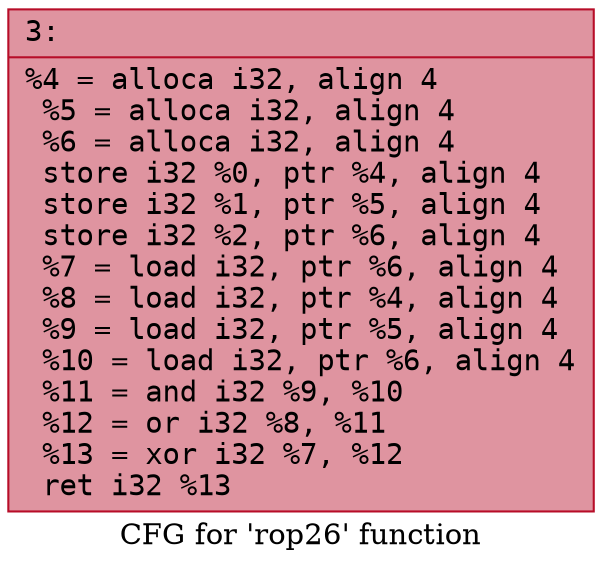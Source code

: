 digraph "CFG for 'rop26' function" {
	label="CFG for 'rop26' function";

	Node0x6000015c66c0 [shape=record,color="#b70d28ff", style=filled, fillcolor="#b70d2870" fontname="Courier",label="{3:\l|  %4 = alloca i32, align 4\l  %5 = alloca i32, align 4\l  %6 = alloca i32, align 4\l  store i32 %0, ptr %4, align 4\l  store i32 %1, ptr %5, align 4\l  store i32 %2, ptr %6, align 4\l  %7 = load i32, ptr %6, align 4\l  %8 = load i32, ptr %4, align 4\l  %9 = load i32, ptr %5, align 4\l  %10 = load i32, ptr %6, align 4\l  %11 = and i32 %9, %10\l  %12 = or i32 %8, %11\l  %13 = xor i32 %7, %12\l  ret i32 %13\l}"];
}
